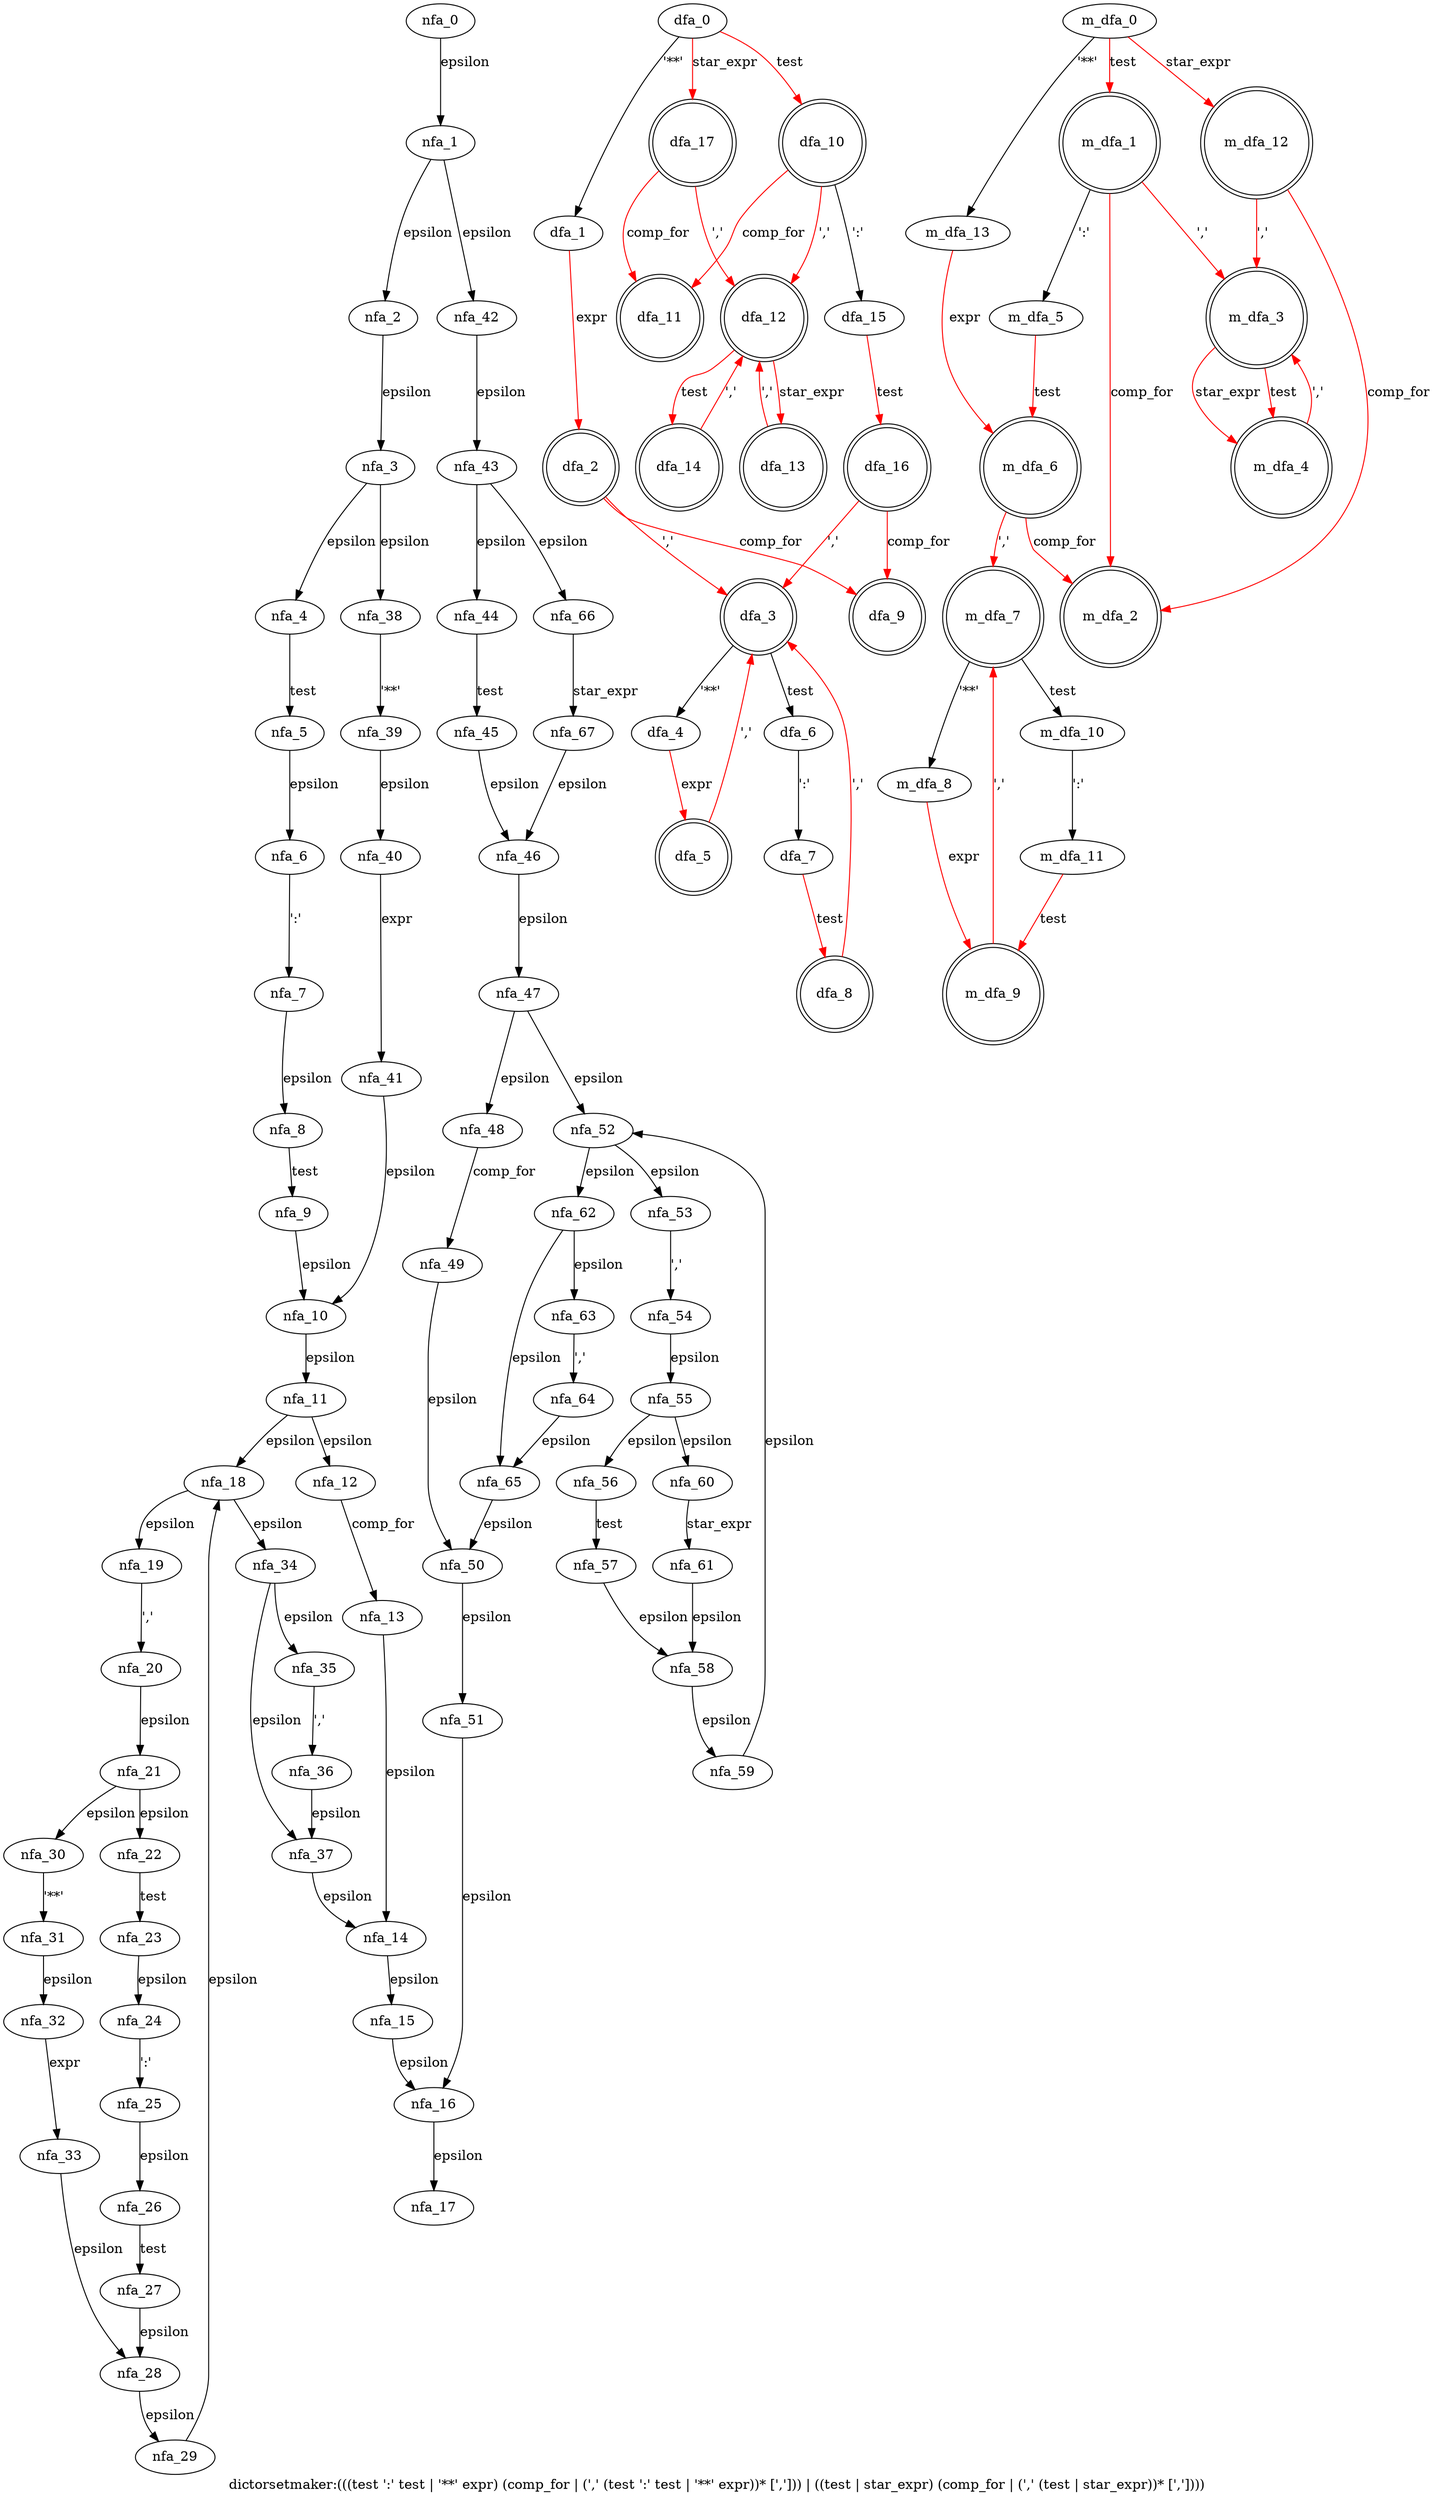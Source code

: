 digraph dictorsetmaker {
 graph[label="dictorsetmaker:(((test ':' test | '**' expr) (comp_for | (',' (test ':' test | '**' expr))* [','])) | ((test | star_expr) (comp_for | (',' (test | star_expr))* [','])))"]
 subgraph dictorsetmaker_nfa {
  nfa_0->nfa_1[label="epsilon"]
  nfa_1->nfa_2[label="epsilon"]
  nfa_2->nfa_3[label="epsilon"]
  nfa_3->nfa_4[label="epsilon"]
  nfa_4->nfa_5[label="test"]
  nfa_5->nfa_6[label="epsilon"]
  nfa_6->nfa_7[label="':'"]
  nfa_7->nfa_8[label="epsilon"]
  nfa_8->nfa_9[label="test"]
  nfa_9->nfa_10[label="epsilon"]
  nfa_10->nfa_11[label="epsilon"]
  nfa_11->nfa_12[label="epsilon"]
  nfa_12->nfa_13[label="comp_for"]
  nfa_13->nfa_14[label="epsilon"]
  nfa_14->nfa_15[label="epsilon"]
  nfa_15->nfa_16[label="epsilon"]
  nfa_16->nfa_17[label="epsilon"]
  nfa_11->nfa_18[label="epsilon"]
  nfa_18->nfa_19[label="epsilon"]
  nfa_19->nfa_20[label="','"]
  nfa_20->nfa_21[label="epsilon"]
  nfa_21->nfa_22[label="epsilon"]
  nfa_22->nfa_23[label="test"]
  nfa_23->nfa_24[label="epsilon"]
  nfa_24->nfa_25[label="':'"]
  nfa_25->nfa_26[label="epsilon"]
  nfa_26->nfa_27[label="test"]
  nfa_27->nfa_28[label="epsilon"]
  nfa_28->nfa_29[label="epsilon"]
  nfa_29->nfa_18[label="epsilon"]
  nfa_21->nfa_30[label="epsilon"]
  nfa_30->nfa_31[label="'**'"]
  nfa_31->nfa_32[label="epsilon"]
  nfa_32->nfa_33[label="expr"]
  nfa_33->nfa_28[label="epsilon"]
  nfa_18->nfa_34[label="epsilon"]
  nfa_34->nfa_35[label="epsilon"]
  nfa_35->nfa_36[label="','"]
  nfa_36->nfa_37[label="epsilon"]
  nfa_37->nfa_14[label="epsilon"]
  nfa_34->nfa_37[label="epsilon"]
  nfa_3->nfa_38[label="epsilon"]
  nfa_38->nfa_39[label="'**'"]
  nfa_39->nfa_40[label="epsilon"]
  nfa_40->nfa_41[label="expr"]
  nfa_41->nfa_10[label="epsilon"]
  nfa_1->nfa_42[label="epsilon"]
  nfa_42->nfa_43[label="epsilon"]
  nfa_43->nfa_44[label="epsilon"]
  nfa_44->nfa_45[label="test"]
  nfa_45->nfa_46[label="epsilon"]
  nfa_46->nfa_47[label="epsilon"]
  nfa_47->nfa_48[label="epsilon"]
  nfa_48->nfa_49[label="comp_for"]
  nfa_49->nfa_50[label="epsilon"]
  nfa_50->nfa_51[label="epsilon"]
  nfa_51->nfa_16[label="epsilon"]
  nfa_47->nfa_52[label="epsilon"]
  nfa_52->nfa_53[label="epsilon"]
  nfa_53->nfa_54[label="','"]
  nfa_54->nfa_55[label="epsilon"]
  nfa_55->nfa_56[label="epsilon"]
  nfa_56->nfa_57[label="test"]
  nfa_57->nfa_58[label="epsilon"]
  nfa_58->nfa_59[label="epsilon"]
  nfa_59->nfa_52[label="epsilon"]
  nfa_55->nfa_60[label="epsilon"]
  nfa_60->nfa_61[label="star_expr"]
  nfa_61->nfa_58[label="epsilon"]
  nfa_52->nfa_62[label="epsilon"]
  nfa_62->nfa_63[label="epsilon"]
  nfa_63->nfa_64[label="','"]
  nfa_64->nfa_65[label="epsilon"]
  nfa_65->nfa_50[label="epsilon"]
  nfa_62->nfa_65[label="epsilon"]
  nfa_43->nfa_66[label="epsilon"]
  nfa_66->nfa_67[label="star_expr"]
  nfa_67->nfa_46[label="epsilon"]
  }
 subgraph dictorsetmaker_dfa {
  dfa_0->dfa_1[label="'**'"]
  dfa_1->dfa_2[label="expr",color=red]
  dfa_2->dfa_3[label="','",color=red]
  dfa_3->dfa_4[label="'**'"]
  dfa_4->dfa_5[label="expr",color=red]
  dfa_5->dfa_3[label="','",color=red]
  dfa_3->dfa_6[label="test"]
  dfa_6->dfa_7[label="':'"]
  dfa_7->dfa_8[label="test",color=red]
  dfa_8->dfa_3[label="','",color=red]
  dfa_2->dfa_9[label="comp_for",color=red]
  dfa_0->dfa_10[label="test",color=red]
  dfa_10->dfa_11[label="comp_for",color=red]
  dfa_10->dfa_12[label="','",color=red]
  dfa_12->dfa_13[label="star_expr",color=red]
  dfa_13->dfa_12[label="','",color=red]
  dfa_12->dfa_14[label="test",color=red]
  dfa_14->dfa_12[label="','",color=red]
  dfa_10->dfa_15[label="':'"]
  dfa_15->dfa_16[label="test",color=red]
  dfa_16->dfa_3[label="','",color=red]
  dfa_16->dfa_9[label="comp_for",color=red]
  dfa_0->dfa_17[label="star_expr",color=red]
  dfa_17->dfa_11[label="comp_for",color=red]
  dfa_17->dfa_12[label="','",color=red]
  dfa_2[shape=doublecircle]
  dfa_3[shape=doublecircle]
  dfa_5[shape=doublecircle]
  dfa_8[shape=doublecircle]
  dfa_9[shape=doublecircle]
  dfa_10[shape=doublecircle]
  dfa_11[shape=doublecircle]
  dfa_12[shape=doublecircle]
  dfa_13[shape=doublecircle]
  dfa_14[shape=doublecircle]
  dfa_16[shape=doublecircle]
  dfa_17[shape=doublecircle]
  }
 subgraph dictorsetmaker_m_dfa {
  m_dfa_0->m_dfa_1[label="test",color=red]
  m_dfa_1->m_dfa_2[label="comp_for",color=red]
  m_dfa_1->m_dfa_3[label="','",color=red]
  m_dfa_3->m_dfa_4[label="star_expr",color=red]
  m_dfa_4->m_dfa_3[label="','",color=red]
  m_dfa_3->m_dfa_4[label="test",color=red]
  m_dfa_1->m_dfa_5[label="':'"]
  m_dfa_5->m_dfa_6[label="test",color=red]
  m_dfa_6->m_dfa_2[label="comp_for",color=red]
  m_dfa_6->m_dfa_7[label="','",color=red]
  m_dfa_7->m_dfa_8[label="'**'"]
  m_dfa_8->m_dfa_9[label="expr",color=red]
  m_dfa_9->m_dfa_7[label="','",color=red]
  m_dfa_7->m_dfa_10[label="test"]
  m_dfa_10->m_dfa_11[label="':'"]
  m_dfa_11->m_dfa_9[label="test",color=red]
  m_dfa_0->m_dfa_12[label="star_expr",color=red]
  m_dfa_12->m_dfa_2[label="comp_for",color=red]
  m_dfa_12->m_dfa_3[label="','",color=red]
  m_dfa_0->m_dfa_13[label="'**'"]
  m_dfa_13->m_dfa_6[label="expr",color=red]
  m_dfa_1[shape=doublecircle]
  m_dfa_2[shape=doublecircle]
  m_dfa_3[shape=doublecircle]
  m_dfa_4[shape=doublecircle]
  m_dfa_6[shape=doublecircle]
  m_dfa_7[shape=doublecircle]
  m_dfa_9[shape=doublecircle]
  m_dfa_12[shape=doublecircle]
  }
}
